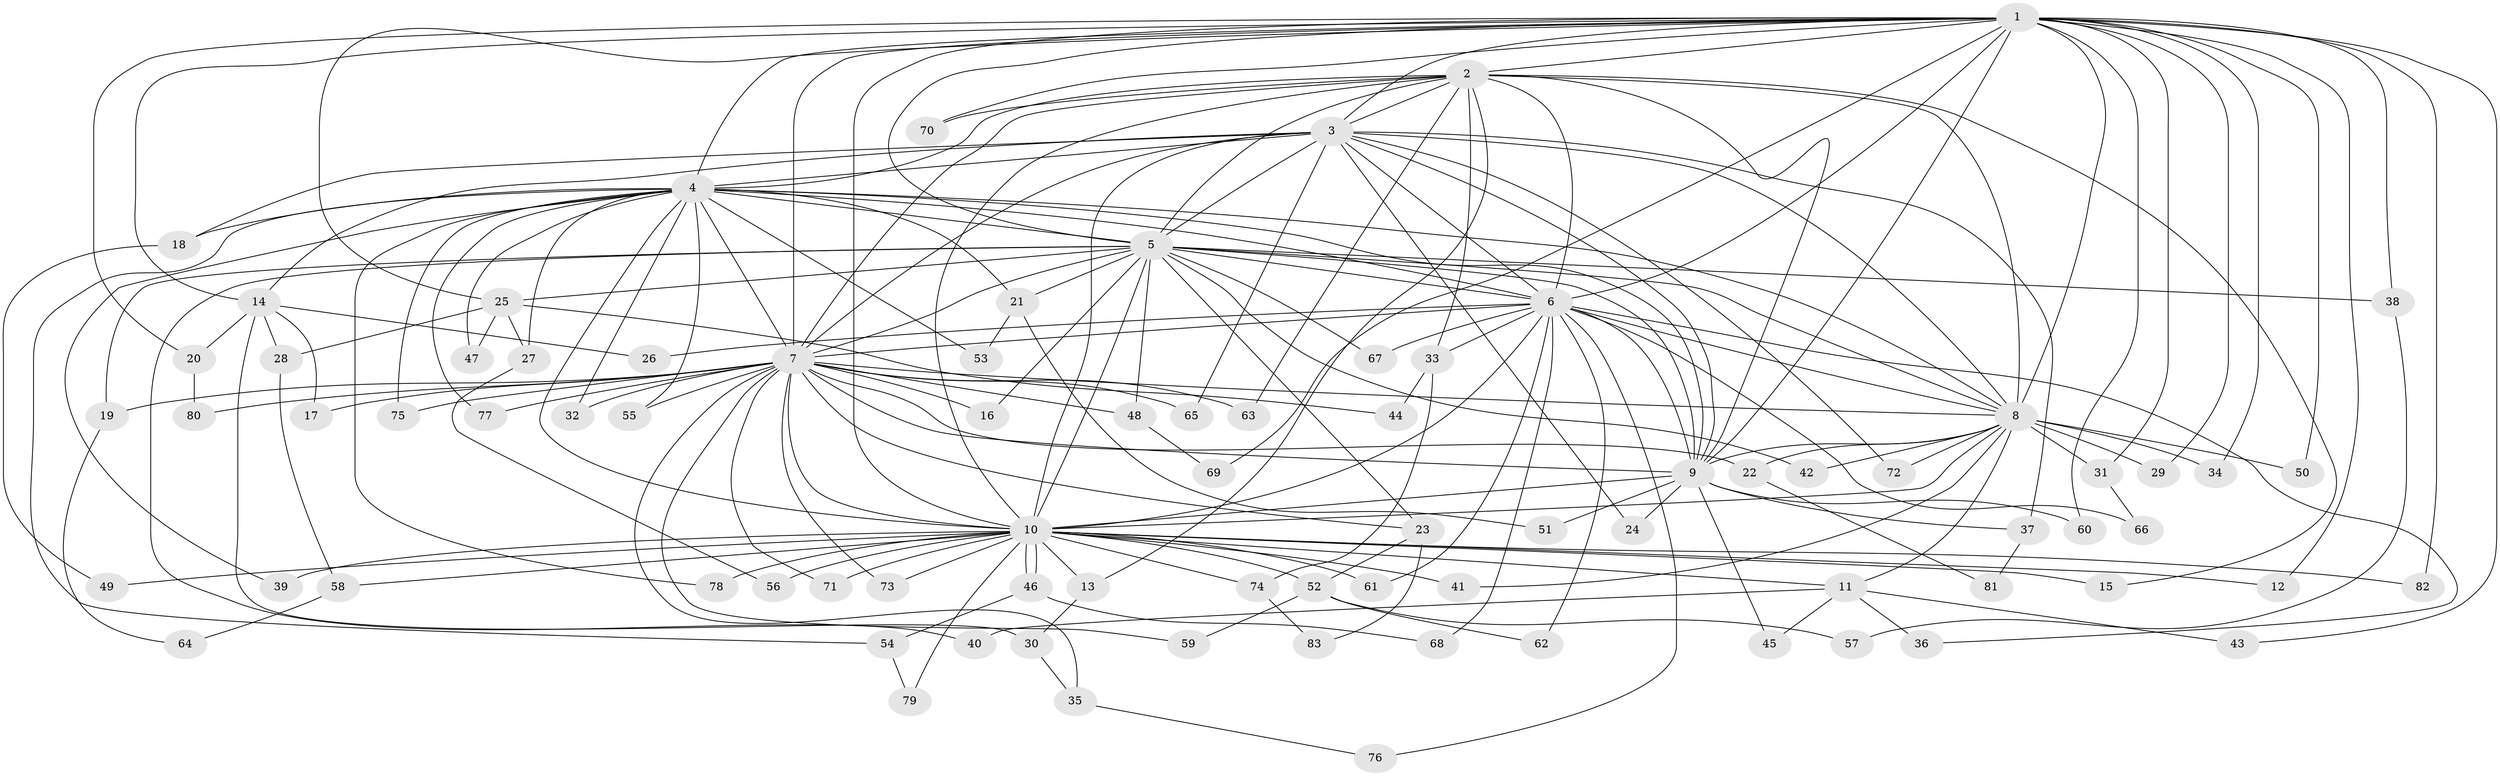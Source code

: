 // coarse degree distribution, {21: 0.024390243902439025, 1: 0.2682926829268293, 2: 0.4878048780487805, 4: 0.04878048780487805, 10: 0.024390243902439025, 5: 0.024390243902439025, 3: 0.07317073170731707, 16: 0.04878048780487805}
// Generated by graph-tools (version 1.1) at 2025/48/03/04/25 21:48:21]
// undirected, 83 vertices, 191 edges
graph export_dot {
graph [start="1"]
  node [color=gray90,style=filled];
  1;
  2;
  3;
  4;
  5;
  6;
  7;
  8;
  9;
  10;
  11;
  12;
  13;
  14;
  15;
  16;
  17;
  18;
  19;
  20;
  21;
  22;
  23;
  24;
  25;
  26;
  27;
  28;
  29;
  30;
  31;
  32;
  33;
  34;
  35;
  36;
  37;
  38;
  39;
  40;
  41;
  42;
  43;
  44;
  45;
  46;
  47;
  48;
  49;
  50;
  51;
  52;
  53;
  54;
  55;
  56;
  57;
  58;
  59;
  60;
  61;
  62;
  63;
  64;
  65;
  66;
  67;
  68;
  69;
  70;
  71;
  72;
  73;
  74;
  75;
  76;
  77;
  78;
  79;
  80;
  81;
  82;
  83;
  1 -- 2;
  1 -- 3;
  1 -- 4;
  1 -- 5;
  1 -- 6;
  1 -- 7;
  1 -- 8;
  1 -- 9;
  1 -- 10;
  1 -- 12;
  1 -- 14;
  1 -- 20;
  1 -- 25;
  1 -- 29;
  1 -- 31;
  1 -- 34;
  1 -- 38;
  1 -- 43;
  1 -- 50;
  1 -- 60;
  1 -- 69;
  1 -- 70;
  1 -- 82;
  2 -- 3;
  2 -- 4;
  2 -- 5;
  2 -- 6;
  2 -- 7;
  2 -- 8;
  2 -- 9;
  2 -- 10;
  2 -- 13;
  2 -- 15;
  2 -- 33;
  2 -- 63;
  2 -- 70;
  3 -- 4;
  3 -- 5;
  3 -- 6;
  3 -- 7;
  3 -- 8;
  3 -- 9;
  3 -- 10;
  3 -- 14;
  3 -- 18;
  3 -- 24;
  3 -- 37;
  3 -- 65;
  3 -- 72;
  4 -- 5;
  4 -- 6;
  4 -- 7;
  4 -- 8;
  4 -- 9;
  4 -- 10;
  4 -- 18;
  4 -- 21;
  4 -- 27;
  4 -- 32;
  4 -- 39;
  4 -- 47;
  4 -- 53;
  4 -- 54;
  4 -- 55;
  4 -- 75;
  4 -- 77;
  4 -- 78;
  5 -- 6;
  5 -- 7;
  5 -- 8;
  5 -- 9;
  5 -- 10;
  5 -- 16;
  5 -- 19;
  5 -- 21;
  5 -- 23;
  5 -- 25;
  5 -- 38;
  5 -- 40;
  5 -- 42;
  5 -- 48;
  5 -- 67;
  6 -- 7;
  6 -- 8;
  6 -- 9;
  6 -- 10;
  6 -- 26;
  6 -- 33;
  6 -- 36;
  6 -- 61;
  6 -- 62;
  6 -- 66;
  6 -- 67;
  6 -- 68;
  6 -- 76;
  7 -- 8;
  7 -- 9;
  7 -- 10;
  7 -- 16;
  7 -- 17;
  7 -- 19;
  7 -- 22;
  7 -- 23;
  7 -- 32;
  7 -- 35;
  7 -- 48;
  7 -- 55;
  7 -- 59;
  7 -- 63;
  7 -- 65;
  7 -- 71;
  7 -- 73;
  7 -- 75;
  7 -- 77;
  7 -- 80;
  8 -- 9;
  8 -- 10;
  8 -- 11;
  8 -- 22;
  8 -- 29;
  8 -- 31;
  8 -- 34;
  8 -- 41;
  8 -- 42;
  8 -- 50;
  8 -- 72;
  9 -- 10;
  9 -- 24;
  9 -- 37;
  9 -- 45;
  9 -- 51;
  9 -- 60;
  10 -- 11;
  10 -- 12;
  10 -- 13;
  10 -- 15;
  10 -- 39;
  10 -- 41;
  10 -- 46;
  10 -- 46;
  10 -- 49;
  10 -- 52;
  10 -- 56;
  10 -- 58;
  10 -- 61;
  10 -- 71;
  10 -- 73;
  10 -- 74;
  10 -- 78;
  10 -- 79;
  10 -- 82;
  11 -- 36;
  11 -- 40;
  11 -- 43;
  11 -- 45;
  13 -- 30;
  14 -- 17;
  14 -- 20;
  14 -- 26;
  14 -- 28;
  14 -- 30;
  18 -- 49;
  19 -- 64;
  20 -- 80;
  21 -- 51;
  21 -- 53;
  22 -- 81;
  23 -- 52;
  23 -- 83;
  25 -- 27;
  25 -- 28;
  25 -- 44;
  25 -- 47;
  27 -- 56;
  28 -- 58;
  30 -- 35;
  31 -- 66;
  33 -- 44;
  33 -- 74;
  35 -- 76;
  37 -- 81;
  38 -- 57;
  46 -- 54;
  46 -- 68;
  48 -- 69;
  52 -- 57;
  52 -- 59;
  52 -- 62;
  54 -- 79;
  58 -- 64;
  74 -- 83;
}
